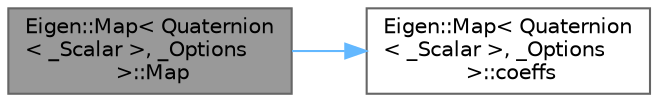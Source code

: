 digraph "Eigen::Map&lt; Quaternion&lt; _Scalar &gt;, _Options &gt;::Map"
{
 // LATEX_PDF_SIZE
  bgcolor="transparent";
  edge [fontname=Helvetica,fontsize=10,labelfontname=Helvetica,labelfontsize=10];
  node [fontname=Helvetica,fontsize=10,shape=box,height=0.2,width=0.4];
  rankdir="LR";
  Node1 [id="Node000001",label="Eigen::Map\< Quaternion\l\< _Scalar \>, _Options\l \>::Map",height=0.2,width=0.4,color="gray40", fillcolor="grey60", style="filled", fontcolor="black",tooltip=" "];
  Node1 -> Node2 [id="edge1_Node000001_Node000002",color="steelblue1",style="solid",tooltip=" "];
  Node2 [id="Node000002",label="Eigen::Map\< Quaternion\l\< _Scalar \>, _Options\l \>::coeffs",height=0.2,width=0.4,color="grey40", fillcolor="white", style="filled",URL="$class_eigen_1_1_map_3_01_quaternion_3_01___scalar_01_4_00_01___options_01_4.html#a9f875698f6a03ca91ab5d0fe72f50264",tooltip=" "];
}
